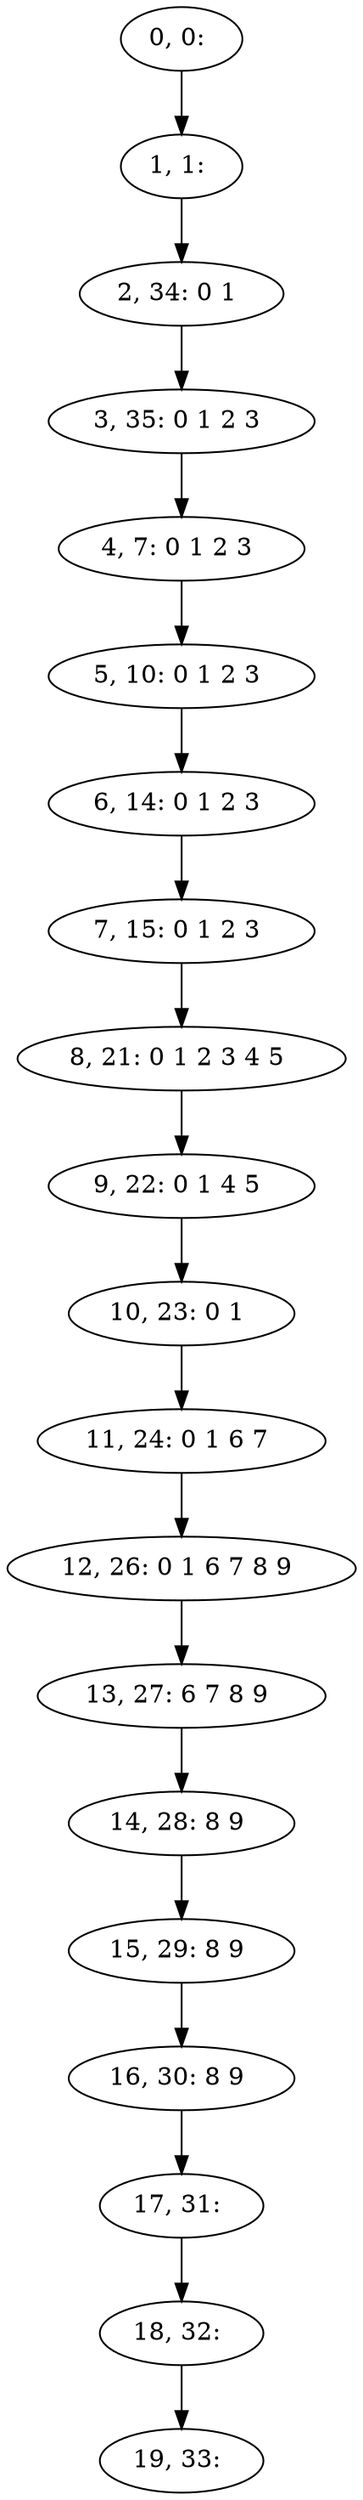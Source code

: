 digraph G {
0[label="0, 0: "];
1[label="1, 1: "];
2[label="2, 34: 0 1 "];
3[label="3, 35: 0 1 2 3 "];
4[label="4, 7: 0 1 2 3 "];
5[label="5, 10: 0 1 2 3 "];
6[label="6, 14: 0 1 2 3 "];
7[label="7, 15: 0 1 2 3 "];
8[label="8, 21: 0 1 2 3 4 5 "];
9[label="9, 22: 0 1 4 5 "];
10[label="10, 23: 0 1 "];
11[label="11, 24: 0 1 6 7 "];
12[label="12, 26: 0 1 6 7 8 9 "];
13[label="13, 27: 6 7 8 9 "];
14[label="14, 28: 8 9 "];
15[label="15, 29: 8 9 "];
16[label="16, 30: 8 9 "];
17[label="17, 31: "];
18[label="18, 32: "];
19[label="19, 33: "];
0->1 ;
1->2 ;
2->3 ;
3->4 ;
4->5 ;
5->6 ;
6->7 ;
7->8 ;
8->9 ;
9->10 ;
10->11 ;
11->12 ;
12->13 ;
13->14 ;
14->15 ;
15->16 ;
16->17 ;
17->18 ;
18->19 ;
}
